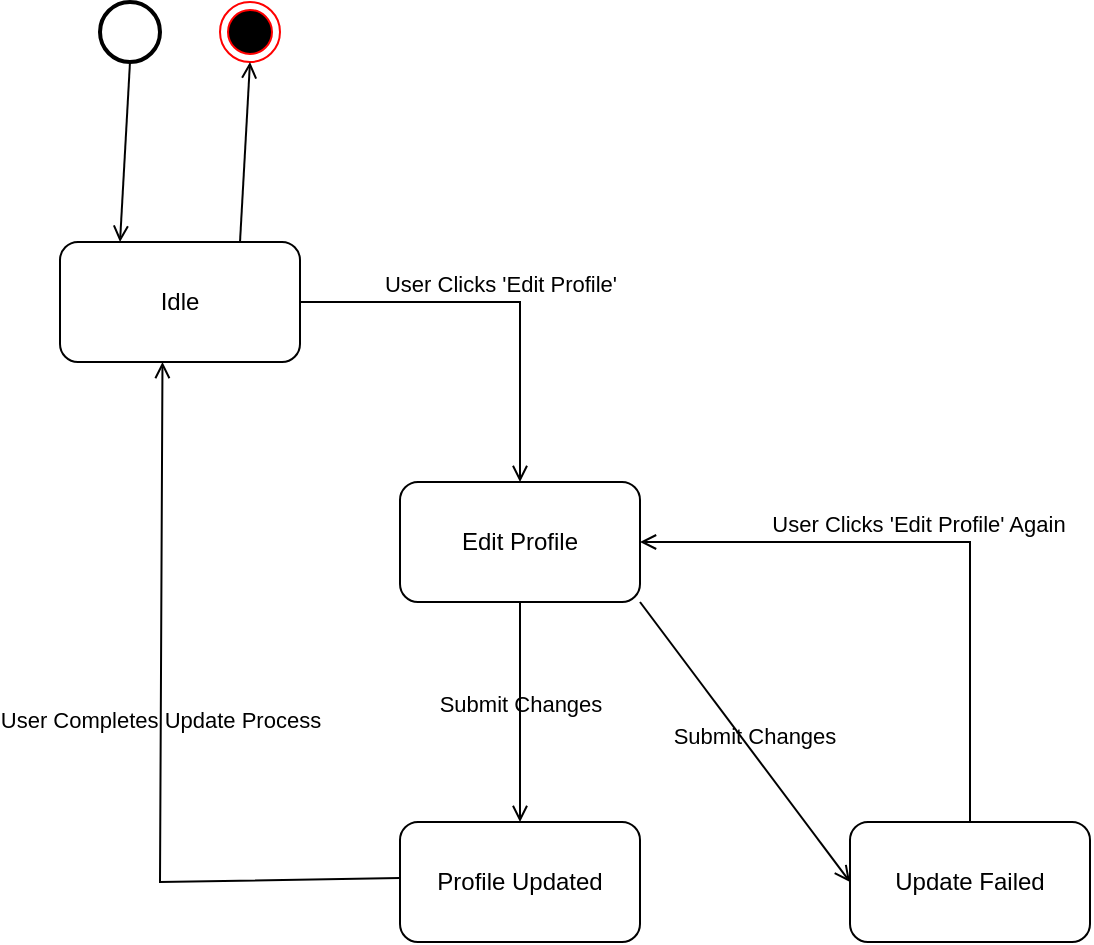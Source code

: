 <mxfile version="24.6.4" type="github">
  <diagram name="Page-1" id="H65d2I4zAaGBEBJaZodw">
    <mxGraphModel dx="1242" dy="577" grid="1" gridSize="10" guides="1" tooltips="1" connect="1" arrows="1" fold="1" page="1" pageScale="1" pageWidth="850" pageHeight="1100" math="0" shadow="0">
      <root>
        <mxCell id="0" />
        <mxCell id="1" parent="0" />
        <mxCell id="qI_O5sF5T1mOzosA1kHo-1" value="" style="ellipse;html=1;shape=endState;fillColor=#000000;strokeColor=#ff0000;" vertex="1" parent="1">
          <mxGeometry x="215" y="20" width="30" height="30" as="geometry" />
        </mxCell>
        <mxCell id="qI_O5sF5T1mOzosA1kHo-2" value="" style="strokeWidth=2;html=1;shape=mxgraph.flowchart.start_2;whiteSpace=wrap;" vertex="1" parent="1">
          <mxGeometry x="155" y="20" width="30" height="30" as="geometry" />
        </mxCell>
        <mxCell id="qI_O5sF5T1mOzosA1kHo-3" value="Idle" style="rounded=1;whiteSpace=wrap;html=1;" vertex="1" parent="1">
          <mxGeometry x="135" y="140" width="120" height="60" as="geometry" />
        </mxCell>
        <mxCell id="qI_O5sF5T1mOzosA1kHo-5" value="" style="endArrow=open;html=1;rounded=0;align=center;verticalAlign=bottom;endFill=0;labelBackgroundColor=none;exitX=0.5;exitY=1;exitDx=0;exitDy=0;exitPerimeter=0;entryX=0.25;entryY=0;entryDx=0;entryDy=0;" edge="1" parent="1" source="qI_O5sF5T1mOzosA1kHo-2" target="qI_O5sF5T1mOzosA1kHo-3">
          <mxGeometry relative="1" as="geometry">
            <mxPoint x="15" y="230" as="sourcePoint" />
            <mxPoint x="170" y="110" as="targetPoint" />
          </mxGeometry>
        </mxCell>
        <mxCell id="qI_O5sF5T1mOzosA1kHo-6" value="" style="resizable=0;html=1;align=center;verticalAlign=top;labelBackgroundColor=none;" connectable="0" vertex="1" parent="qI_O5sF5T1mOzosA1kHo-5">
          <mxGeometry relative="1" as="geometry" />
        </mxCell>
        <mxCell id="qI_O5sF5T1mOzosA1kHo-8" value="" style="endArrow=open;html=1;rounded=0;align=center;verticalAlign=bottom;endFill=0;labelBackgroundColor=none;entryX=0.5;entryY=1;entryDx=0;entryDy=0;exitX=0.75;exitY=0;exitDx=0;exitDy=0;" edge="1" parent="1" source="qI_O5sF5T1mOzosA1kHo-3" target="qI_O5sF5T1mOzosA1kHo-1">
          <mxGeometry relative="1" as="geometry">
            <mxPoint x="415" y="110" as="sourcePoint" />
            <mxPoint x="175" y="150" as="targetPoint" />
          </mxGeometry>
        </mxCell>
        <mxCell id="qI_O5sF5T1mOzosA1kHo-9" value="" style="resizable=0;html=1;align=center;verticalAlign=top;labelBackgroundColor=none;" connectable="0" vertex="1" parent="qI_O5sF5T1mOzosA1kHo-8">
          <mxGeometry relative="1" as="geometry" />
        </mxCell>
        <mxCell id="qI_O5sF5T1mOzosA1kHo-10" value="Edit Profile" style="rounded=1;whiteSpace=wrap;html=1;" vertex="1" parent="1">
          <mxGeometry x="305" y="260" width="120" height="60" as="geometry" />
        </mxCell>
        <mxCell id="qI_O5sF5T1mOzosA1kHo-13" value="User Clicks &#39;Edit Profile&#39;" style="endArrow=open;html=1;rounded=0;align=center;verticalAlign=bottom;endFill=0;labelBackgroundColor=none;exitX=1;exitY=0.5;exitDx=0;exitDy=0;entryX=0.5;entryY=0;entryDx=0;entryDy=0;" edge="1" parent="1" source="qI_O5sF5T1mOzosA1kHo-3" target="qI_O5sF5T1mOzosA1kHo-10">
          <mxGeometry relative="1" as="geometry">
            <mxPoint x="105" y="310" as="sourcePoint" />
            <mxPoint x="265" y="310" as="targetPoint" />
            <Array as="points">
              <mxPoint x="365" y="170" />
            </Array>
          </mxGeometry>
        </mxCell>
        <mxCell id="qI_O5sF5T1mOzosA1kHo-15" value="Profile Updated " style="rounded=1;whiteSpace=wrap;html=1;" vertex="1" parent="1">
          <mxGeometry x="305" y="430" width="120" height="60" as="geometry" />
        </mxCell>
        <mxCell id="qI_O5sF5T1mOzosA1kHo-16" value="Submit Changes" style="endArrow=open;html=1;rounded=0;align=center;verticalAlign=bottom;endFill=0;labelBackgroundColor=none;exitX=0.5;exitY=1;exitDx=0;exitDy=0;entryX=0.5;entryY=0;entryDx=0;entryDy=0;" edge="1" parent="1" source="qI_O5sF5T1mOzosA1kHo-10" target="qI_O5sF5T1mOzosA1kHo-15">
          <mxGeometry x="0.091" relative="1" as="geometry">
            <mxPoint x="375" y="330" as="sourcePoint" />
            <mxPoint x="365" y="390" as="targetPoint" />
            <mxPoint as="offset" />
          </mxGeometry>
        </mxCell>
        <mxCell id="qI_O5sF5T1mOzosA1kHo-19" value="User Completes Update Process" style="endArrow=open;html=1;rounded=0;align=center;verticalAlign=bottom;endFill=0;labelBackgroundColor=none;entryX=0.427;entryY=1.033;entryDx=0;entryDy=0;entryPerimeter=0;exitX=0;exitY=0.5;exitDx=0;exitDy=0;" edge="1" parent="1">
          <mxGeometry x="0.011" relative="1" as="geometry">
            <mxPoint x="305" y="458.02" as="sourcePoint" />
            <mxPoint x="186.24" y="200.0" as="targetPoint" />
            <Array as="points">
              <mxPoint x="185" y="460" />
            </Array>
            <mxPoint as="offset" />
          </mxGeometry>
        </mxCell>
        <mxCell id="qI_O5sF5T1mOzosA1kHo-22" value="Update Failed  " style="rounded=1;whiteSpace=wrap;html=1;" vertex="1" parent="1">
          <mxGeometry x="530" y="430" width="120" height="60" as="geometry" />
        </mxCell>
        <mxCell id="qI_O5sF5T1mOzosA1kHo-23" value="Submit Changes" style="endArrow=open;html=1;rounded=0;align=center;verticalAlign=bottom;endFill=0;labelBackgroundColor=none;exitX=1;exitY=1;exitDx=0;exitDy=0;entryX=0;entryY=0.5;entryDx=0;entryDy=0;" edge="1" parent="1" source="qI_O5sF5T1mOzosA1kHo-10" target="qI_O5sF5T1mOzosA1kHo-22">
          <mxGeometry x="0.091" relative="1" as="geometry">
            <mxPoint x="375" y="330" as="sourcePoint" />
            <mxPoint x="375" y="440" as="targetPoint" />
            <Array as="points" />
            <mxPoint as="offset" />
          </mxGeometry>
        </mxCell>
        <mxCell id="qI_O5sF5T1mOzosA1kHo-24" value="User Clicks &#39;Edit Profile&#39; Again" style="endArrow=open;html=1;rounded=0;align=center;verticalAlign=bottom;endFill=0;labelBackgroundColor=none;entryX=1;entryY=0.5;entryDx=0;entryDy=0;exitX=0.5;exitY=0;exitDx=0;exitDy=0;" edge="1" parent="1" source="qI_O5sF5T1mOzosA1kHo-22" target="qI_O5sF5T1mOzosA1kHo-10">
          <mxGeometry x="0.088" relative="1" as="geometry">
            <mxPoint x="520" y="330" as="sourcePoint" />
            <mxPoint x="540" y="470" as="targetPoint" />
            <Array as="points">
              <mxPoint x="590" y="290" />
            </Array>
            <mxPoint as="offset" />
          </mxGeometry>
        </mxCell>
      </root>
    </mxGraphModel>
  </diagram>
</mxfile>
